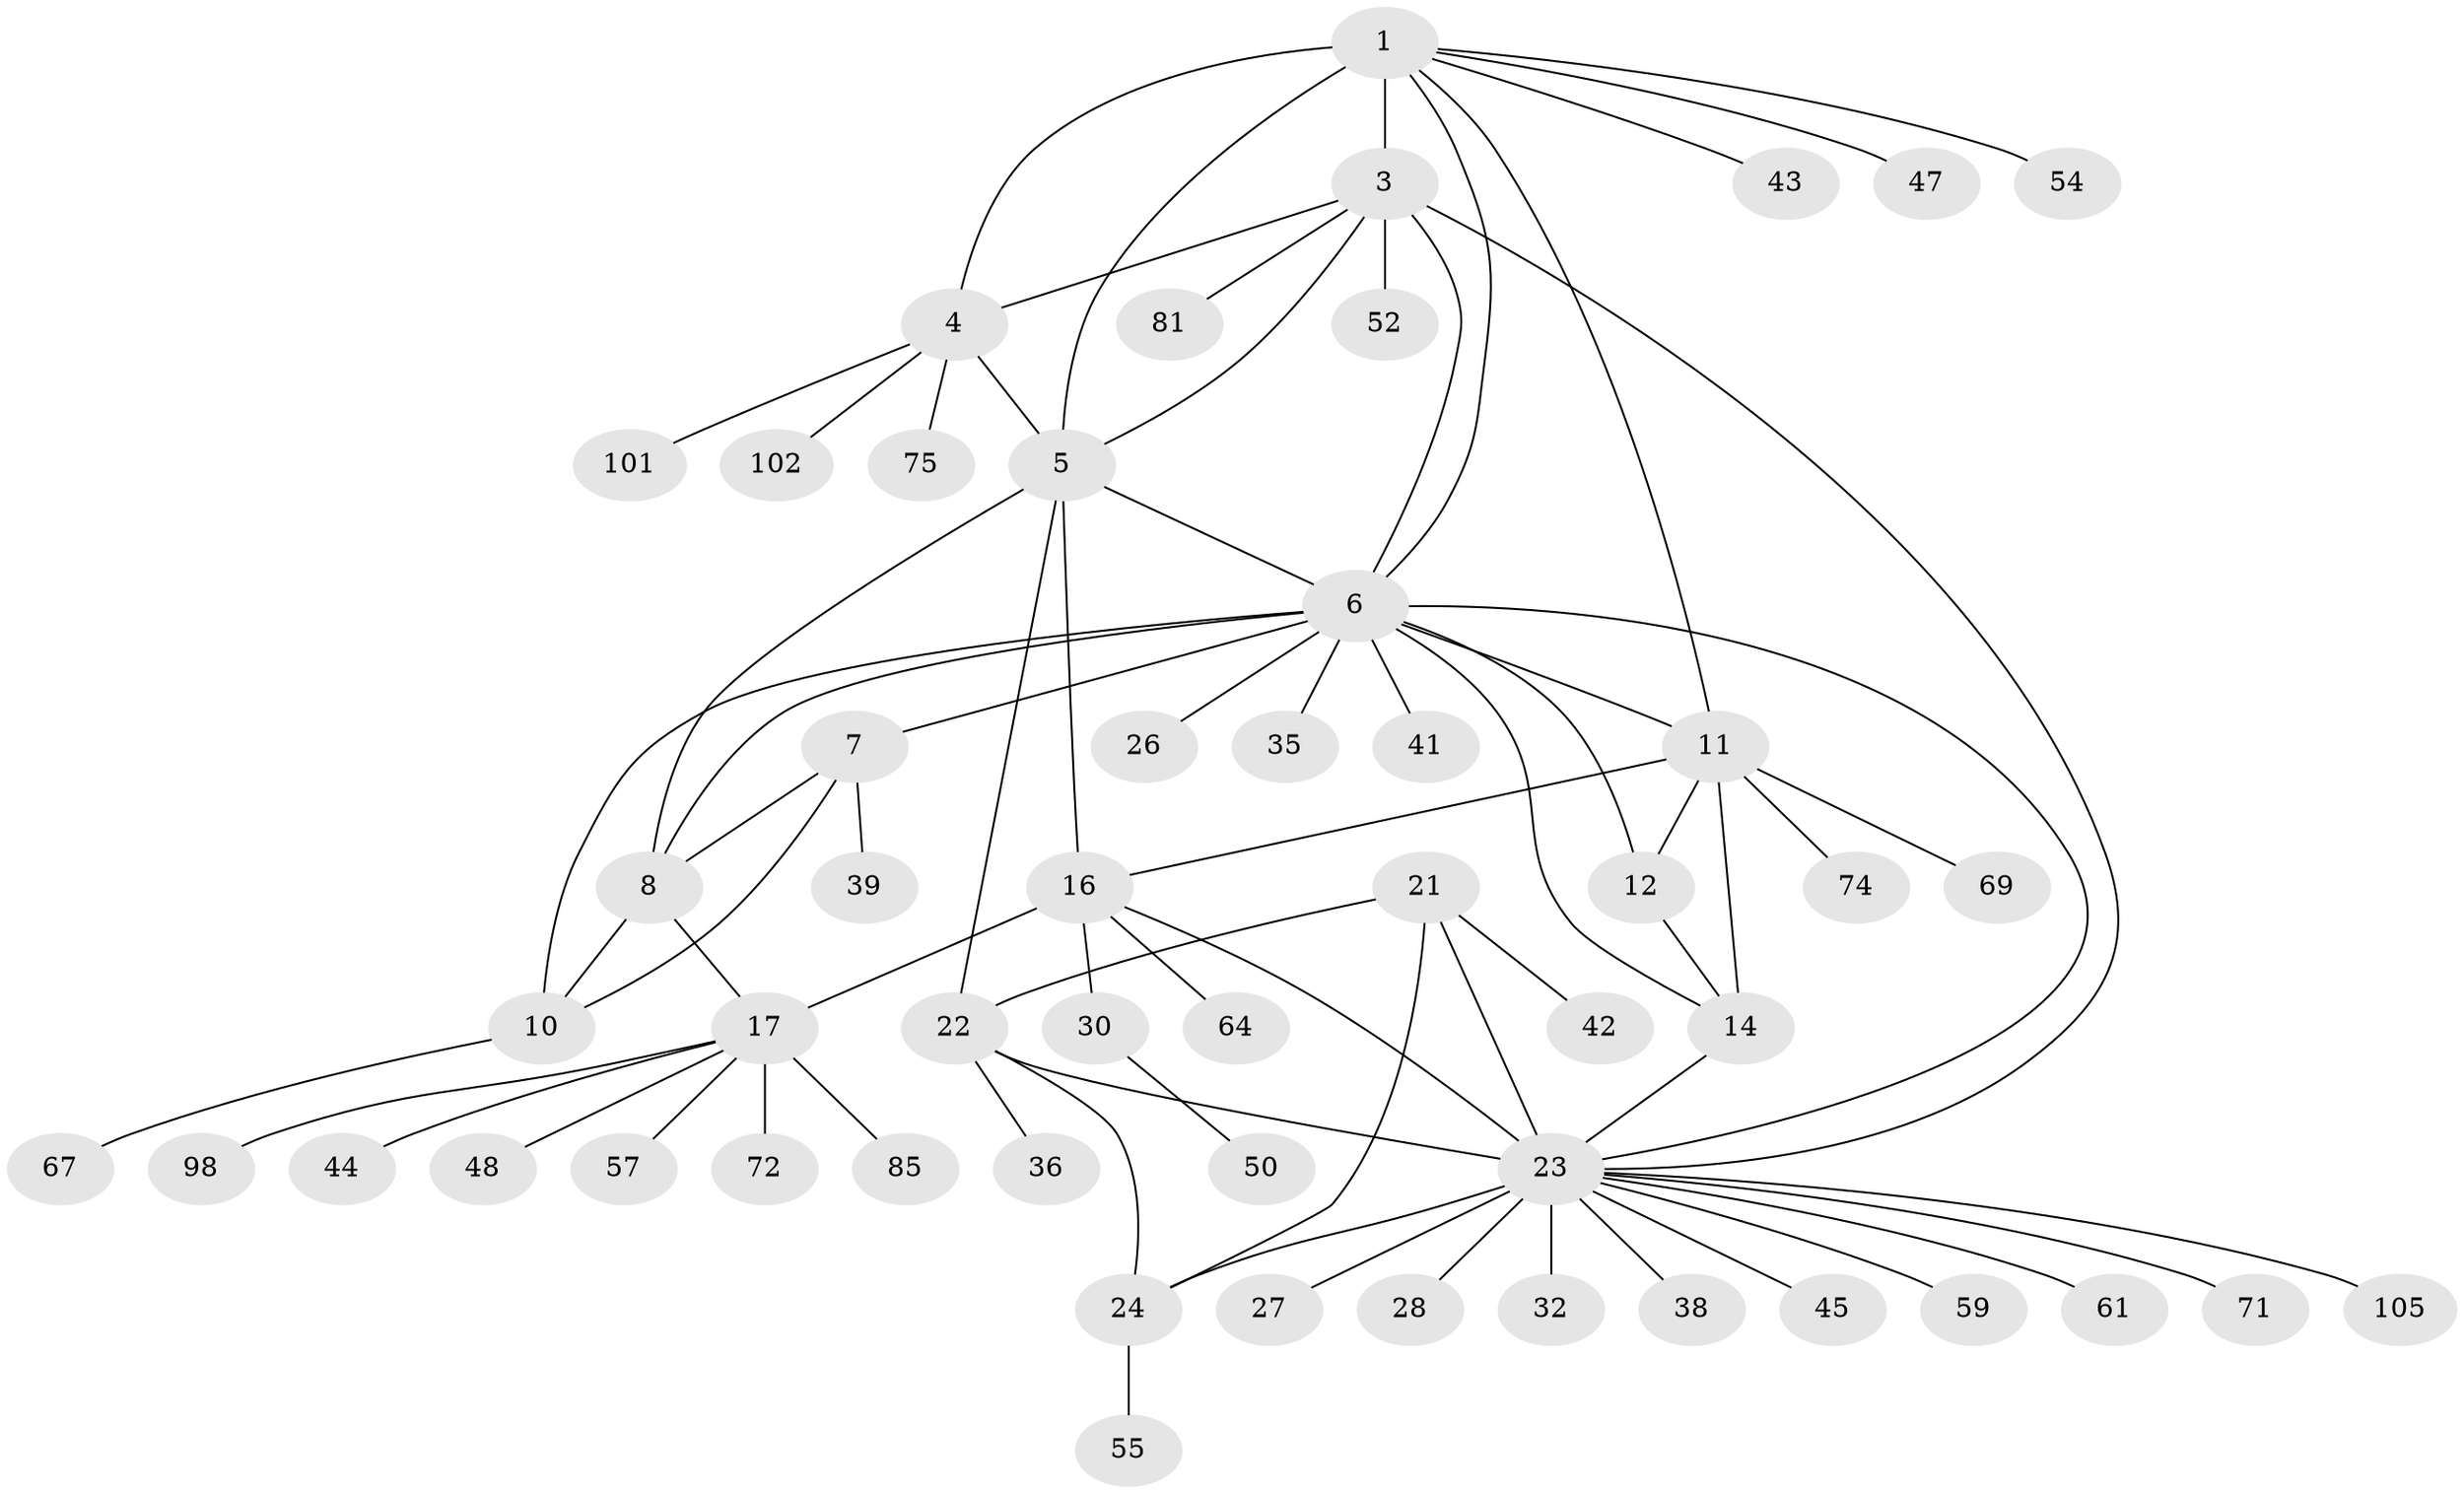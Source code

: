 // original degree distribution, {7: 0.02830188679245283, 8: 0.04716981132075472, 10: 0.009433962264150943, 9: 0.02830188679245283, 12: 0.009433962264150943, 6: 0.04716981132075472, 4: 0.009433962264150943, 11: 0.009433962264150943, 5: 0.03773584905660377, 17: 0.009433962264150943, 3: 0.04716981132075472, 1: 0.5943396226415094, 2: 0.12264150943396226}
// Generated by graph-tools (version 1.1) at 2025/15/03/09/25 04:15:49]
// undirected, 53 vertices, 74 edges
graph export_dot {
graph [start="1"]
  node [color=gray90,style=filled];
  1 [super="+2"];
  3;
  4;
  5 [super="+29+58+37"];
  6 [super="+9+62+78"];
  7 [super="+79+88+31+60"];
  8 [super="+84+77+80+92"];
  10 [super="+70"];
  11;
  12 [super="+56+13+89"];
  14 [super="+33+51"];
  16 [super="+19+18+20+104+82"];
  17;
  21 [super="+100"];
  22;
  23 [super="+25"];
  24;
  26 [super="+96+49"];
  27;
  28;
  30 [super="+46"];
  32 [super="+40+94"];
  35;
  36;
  38 [super="+63"];
  39;
  41;
  42;
  43;
  44;
  45;
  47;
  48;
  50;
  52;
  54;
  55;
  57;
  59;
  61;
  64;
  67;
  69;
  71;
  72;
  74;
  75 [super="+99"];
  81;
  85;
  98;
  101;
  102;
  105;
  1 -- 3 [weight=2];
  1 -- 4 [weight=2];
  1 -- 5 [weight=2];
  1 -- 11;
  1 -- 54;
  1 -- 6;
  1 -- 43;
  1 -- 47;
  3 -- 4;
  3 -- 5;
  3 -- 6;
  3 -- 23;
  3 -- 52;
  3 -- 81;
  4 -- 5;
  4 -- 75;
  4 -- 101;
  4 -- 102;
  5 -- 16;
  5 -- 6;
  5 -- 8;
  5 -- 22;
  6 -- 7 [weight=2];
  6 -- 8 [weight=2];
  6 -- 10 [weight=2];
  6 -- 35;
  6 -- 41;
  6 -- 11;
  6 -- 12 [weight=3];
  6 -- 14 [weight=2];
  6 -- 23;
  6 -- 26 [weight=2];
  7 -- 8;
  7 -- 10;
  7 -- 39;
  8 -- 10;
  8 -- 17;
  10 -- 67;
  11 -- 12 [weight=2];
  11 -- 14;
  11 -- 16;
  11 -- 69;
  11 -- 74;
  12 -- 14 [weight=2];
  14 -- 23;
  16 -- 17 [weight=4];
  16 -- 64;
  16 -- 30;
  16 -- 23;
  17 -- 44;
  17 -- 48;
  17 -- 57;
  17 -- 72;
  17 -- 85;
  17 -- 98;
  21 -- 22;
  21 -- 23 [weight=2];
  21 -- 24;
  21 -- 42;
  22 -- 23 [weight=2];
  22 -- 24;
  22 -- 36;
  23 -- 24 [weight=2];
  23 -- 71;
  23 -- 27;
  23 -- 28;
  23 -- 32;
  23 -- 38;
  23 -- 105;
  23 -- 45;
  23 -- 59;
  23 -- 61;
  24 -- 55;
  30 -- 50;
}
